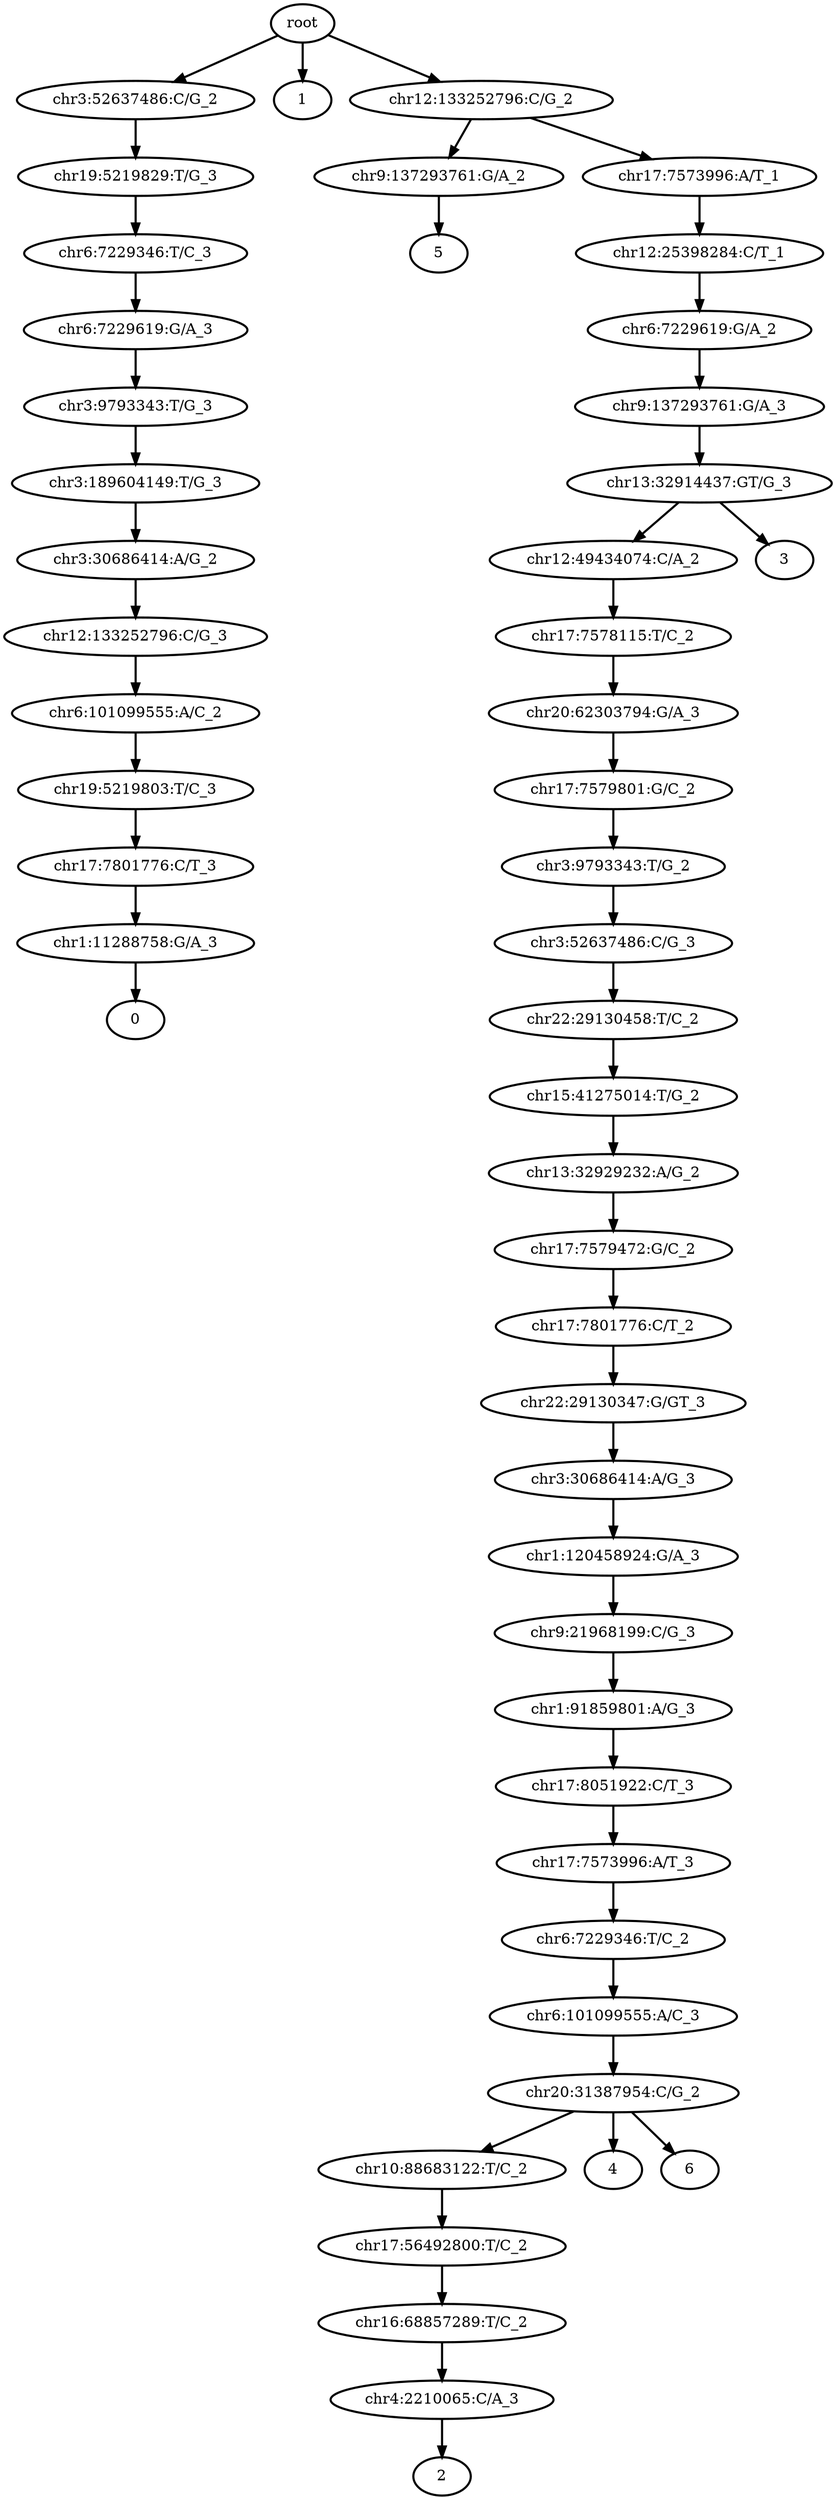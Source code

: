 digraph N {
	overlap="false"
	rankdir="TB"
	0 [label="root", style="bold"];
	1 [label="chr3:52637486:C/G_2", style="bold"];
	2 [label="chr19:5219829:T/G_3", style="bold"];
	3 [label="chr6:7229346:T/C_3", style="bold"];
	4 [label="chr6:7229619:G/A_3", style="bold"];
	5 [label="chr3:9793343:T/G_3", style="bold"];
	6 [label="chr3:189604149:T/G_3", style="bold"];
	7 [label="chr3:30686414:A/G_2", style="bold"];
	8 [label="chr12:133252796:C/G_3", style="bold"];
	9 [label="chr6:101099555:A/C_2", style="bold"];
	10 [label="chr19:5219803:T/C_3", style="bold"];
	11 [label="chr17:7801776:C/T_3", style="bold"];
	12 [label="chr1:11288758:G/A_3", style="bold"];
	13 [label="0", style="bold"];
	14 [label="1", style="bold"];
	15 [label="chr12:133252796:C/G_2", style="bold"];
	16 [label="chr12:49434074:C/A_2", style="bold"];
	17 [label="chr17:7578115:T/C_2", style="bold"];
	18 [label="chr20:62303794:G/A_3", style="bold"];
	19 [label="chr17:7579801:G/C_2", style="bold"];
	20 [label="chr3:9793343:T/G_2", style="bold"];
	21 [label="chr3:52637486:C/G_3", style="bold"];
	22 [label="chr22:29130458:T/C_2", style="bold"];
	23 [label="chr15:41275014:T/G_2", style="bold"];
	24 [label="chr13:32929232:A/G_2", style="bold"];
	25 [label="chr17:7579472:G/C_2", style="bold"];
	26 [label="chr17:7801776:C/T_2", style="bold"];
	27 [label="chr22:29130347:G/GT_3", style="bold"];
	28 [label="chr3:30686414:A/G_3", style="bold"];
	29 [label="chr1:120458924:G/A_3", style="bold"];
	30 [label="chr9:21968199:C/G_3", style="bold"];
	31 [label="chr1:91859801:A/G_3", style="bold"];
	32 [label="chr17:8051922:C/T_3", style="bold"];
	33 [label="chr17:7573996:A/T_3", style="bold"];
	34 [label="chr6:7229346:T/C_2", style="bold"];
	35 [label="chr6:101099555:A/C_3", style="bold"];
	36 [label="chr20:31387954:C/G_2", style="bold"];
	37 [label="chr10:88683122:T/C_2", style="bold"];
	38 [label="chr17:56492800:T/C_2", style="bold"];
	39 [label="chr16:68857289:T/C_2", style="bold"];
	40 [label="chr4:2210065:C/A_3", style="bold"];
	41 [label="2", style="bold"];
	42 [label="3", style="bold"];
	43 [label="4", style="bold"];
	44 [label="chr9:137293761:G/A_2", style="bold"];
	45 [label="5", style="bold"];
	46 [label="6", style="bold"];
	47 [label="chr6:7229619:G/A_2", style="bold"];
	48 [label="chr9:137293761:G/A_3", style="bold"];
	49 [label="chr13:32914437:GT/G_3", style="bold"];
	50 [label="chr17:7573996:A/T_1", style="bold"];
	51 [label="chr12:25398284:C/T_1", style="bold"];
	0 -> 1 [style="bold"];
	0 -> 14 [style="bold"];
	0 -> 15 [style="bold"];
	1 -> 2 [style="bold"];
	2 -> 3 [style="bold"];
	3 -> 4 [style="bold"];
	4 -> 5 [style="bold"];
	5 -> 6 [style="bold"];
	6 -> 7 [style="bold"];
	7 -> 8 [style="bold"];
	8 -> 9 [style="bold"];
	9 -> 10 [style="bold"];
	10 -> 11 [style="bold"];
	11 -> 12 [style="bold"];
	12 -> 13 [style="bold"];
	15 -> 44 [style="bold"];
	15 -> 50 [style="bold"];
	16 -> 17 [style="bold"];
	17 -> 18 [style="bold"];
	18 -> 19 [style="bold"];
	19 -> 20 [style="bold"];
	20 -> 21 [style="bold"];
	21 -> 22 [style="bold"];
	22 -> 23 [style="bold"];
	23 -> 24 [style="bold"];
	24 -> 25 [style="bold"];
	25 -> 26 [style="bold"];
	26 -> 27 [style="bold"];
	27 -> 28 [style="bold"];
	28 -> 29 [style="bold"];
	29 -> 30 [style="bold"];
	30 -> 31 [style="bold"];
	31 -> 32 [style="bold"];
	32 -> 33 [style="bold"];
	33 -> 34 [style="bold"];
	34 -> 35 [style="bold"];
	35 -> 36 [style="bold"];
	36 -> 37 [style="bold"];
	36 -> 43 [style="bold"];
	36 -> 46 [style="bold"];
	37 -> 38 [style="bold"];
	38 -> 39 [style="bold"];
	39 -> 40 [style="bold"];
	40 -> 41 [style="bold"];
	44 -> 45 [style="bold"];
	47 -> 48 [style="bold"];
	48 -> 49 [style="bold"];
	49 -> 16 [style="bold"];
	49 -> 42 [style="bold"];
	50 -> 51 [style="bold"];
	51 -> 47 [style="bold"];
}